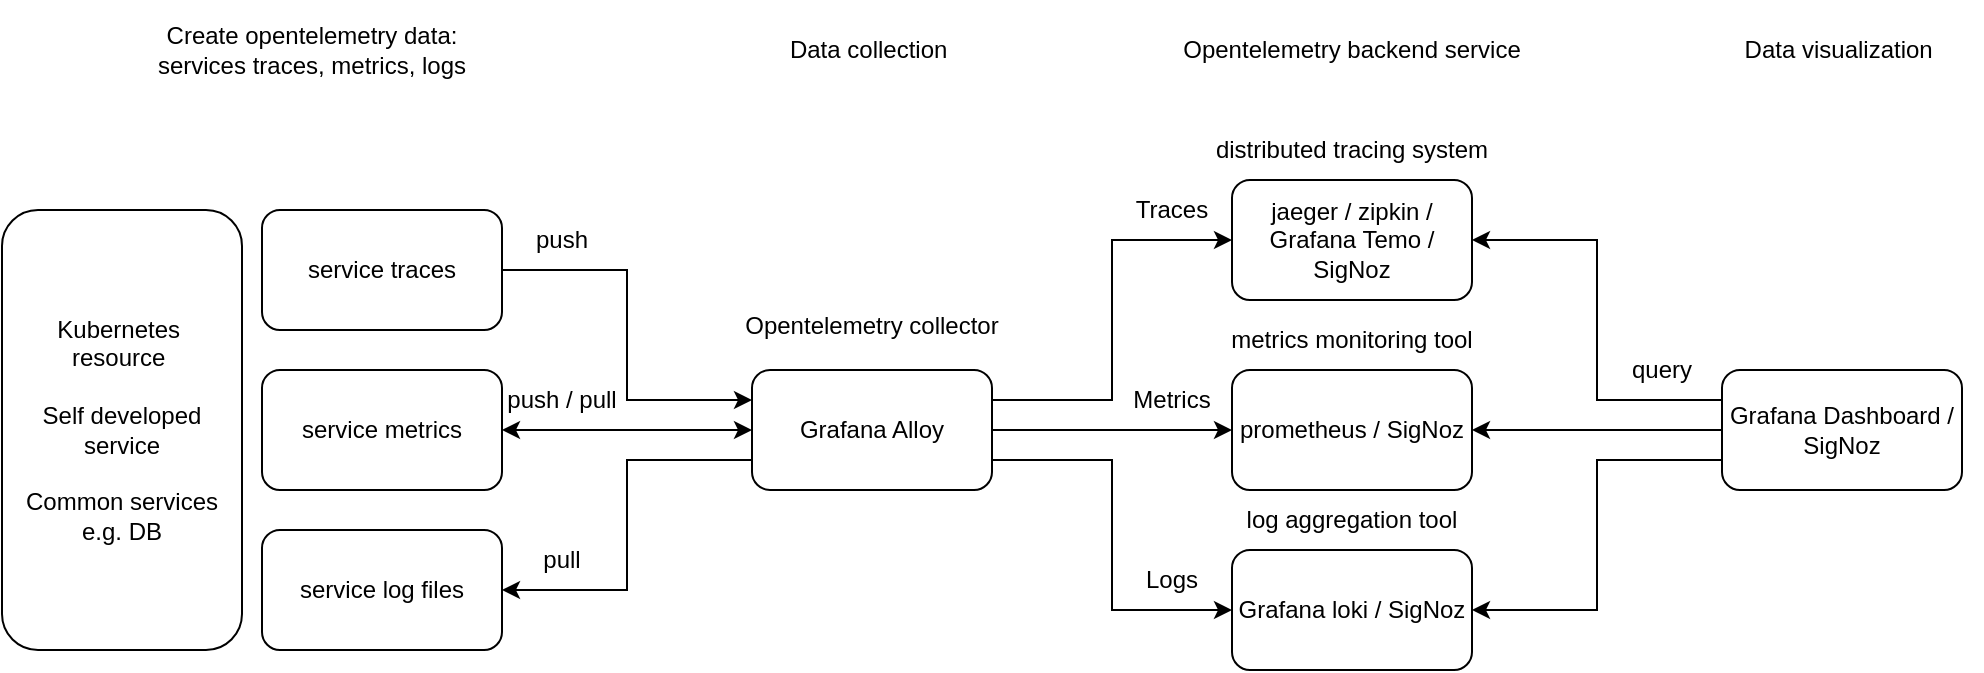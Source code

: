 <mxfile version="24.7.1" type="github">
  <diagram name="Page-1" id="OH43Q2p7CrI-r2DC9hQY">
    <mxGraphModel dx="1221" dy="815" grid="1" gridSize="10" guides="1" tooltips="1" connect="1" arrows="1" fold="1" page="1" pageScale="1" pageWidth="1169" pageHeight="827" math="0" shadow="0">
      <root>
        <mxCell id="0" />
        <mxCell id="1" parent="0" />
        <mxCell id="XkusFXG1ogZ0uMMPyKRi-22" style="edgeStyle=orthogonalEdgeStyle;rounded=0;orthogonalLoop=1;jettySize=auto;html=1;exitX=1;exitY=0.25;exitDx=0;exitDy=0;entryX=0;entryY=0.5;entryDx=0;entryDy=0;" edge="1" parent="1" source="XkusFXG1ogZ0uMMPyKRi-1" target="XkusFXG1ogZ0uMMPyKRi-17">
          <mxGeometry relative="1" as="geometry" />
        </mxCell>
        <mxCell id="XkusFXG1ogZ0uMMPyKRi-25" style="edgeStyle=orthogonalEdgeStyle;rounded=0;orthogonalLoop=1;jettySize=auto;html=1;exitX=1;exitY=0.5;exitDx=0;exitDy=0;entryX=0;entryY=0.5;entryDx=0;entryDy=0;" edge="1" parent="1" source="XkusFXG1ogZ0uMMPyKRi-1" target="XkusFXG1ogZ0uMMPyKRi-23">
          <mxGeometry relative="1" as="geometry" />
        </mxCell>
        <mxCell id="XkusFXG1ogZ0uMMPyKRi-29" style="edgeStyle=orthogonalEdgeStyle;rounded=0;orthogonalLoop=1;jettySize=auto;html=1;exitX=1;exitY=0.75;exitDx=0;exitDy=0;entryX=0;entryY=0.5;entryDx=0;entryDy=0;" edge="1" parent="1" source="XkusFXG1ogZ0uMMPyKRi-1" target="XkusFXG1ogZ0uMMPyKRi-27">
          <mxGeometry relative="1" as="geometry" />
        </mxCell>
        <mxCell id="XkusFXG1ogZ0uMMPyKRi-1" value="Grafana A&lt;span style=&quot;background-color: initial;&quot;&gt;lloy&lt;/span&gt;" style="rounded=1;whiteSpace=wrap;html=1;" vertex="1" parent="1">
          <mxGeometry x="475" y="225" width="120" height="60" as="geometry" />
        </mxCell>
        <mxCell id="XkusFXG1ogZ0uMMPyKRi-5" style="edgeStyle=orthogonalEdgeStyle;rounded=0;orthogonalLoop=1;jettySize=auto;html=1;exitX=1;exitY=0.5;exitDx=0;exitDy=0;entryX=0;entryY=0.25;entryDx=0;entryDy=0;" edge="1" parent="1" source="XkusFXG1ogZ0uMMPyKRi-2" target="XkusFXG1ogZ0uMMPyKRi-1">
          <mxGeometry relative="1" as="geometry" />
        </mxCell>
        <mxCell id="XkusFXG1ogZ0uMMPyKRi-2" value="service traces" style="rounded=1;whiteSpace=wrap;html=1;" vertex="1" parent="1">
          <mxGeometry x="230" y="145" width="120" height="60" as="geometry" />
        </mxCell>
        <mxCell id="XkusFXG1ogZ0uMMPyKRi-3" value="service metrics" style="rounded=1;whiteSpace=wrap;html=1;" vertex="1" parent="1">
          <mxGeometry x="230" y="225" width="120" height="60" as="geometry" />
        </mxCell>
        <mxCell id="XkusFXG1ogZ0uMMPyKRi-7" style="edgeStyle=orthogonalEdgeStyle;rounded=0;orthogonalLoop=1;jettySize=auto;html=1;exitX=0;exitY=0.75;exitDx=0;exitDy=0;entryX=1;entryY=0.5;entryDx=0;entryDy=0;" edge="1" parent="1" source="XkusFXG1ogZ0uMMPyKRi-1" target="XkusFXG1ogZ0uMMPyKRi-4">
          <mxGeometry relative="1" as="geometry">
            <mxPoint x="390" y="385" as="targetPoint" />
          </mxGeometry>
        </mxCell>
        <mxCell id="XkusFXG1ogZ0uMMPyKRi-4" value="service log files" style="rounded=1;whiteSpace=wrap;html=1;" vertex="1" parent="1">
          <mxGeometry x="230" y="305" width="120" height="60" as="geometry" />
        </mxCell>
        <mxCell id="XkusFXG1ogZ0uMMPyKRi-10" value="&lt;div&gt;Kubernetes&amp;nbsp;&lt;/div&gt;&lt;div&gt;resource&amp;nbsp;&lt;/div&gt;&lt;div&gt;&lt;br&gt;&lt;/div&gt;&lt;div&gt;Self developed service&lt;/div&gt;&lt;div&gt;&lt;br&gt;&lt;/div&gt;&lt;div&gt;Common services&lt;/div&gt;&lt;div&gt;e.g. DB&lt;/div&gt;" style="rounded=1;whiteSpace=wrap;html=1;" vertex="1" parent="1">
          <mxGeometry x="100" y="145" width="120" height="220" as="geometry" />
        </mxCell>
        <mxCell id="XkusFXG1ogZ0uMMPyKRi-11" value="push" style="text;html=1;align=center;verticalAlign=middle;whiteSpace=wrap;rounded=0;" vertex="1" parent="1">
          <mxGeometry x="350" y="145" width="60" height="30" as="geometry" />
        </mxCell>
        <mxCell id="XkusFXG1ogZ0uMMPyKRi-12" value="Opentelemetry collector&lt;div&gt;&lt;br&gt;&lt;/div&gt;" style="text;html=1;align=center;verticalAlign=middle;whiteSpace=wrap;rounded=0;" vertex="1" parent="1">
          <mxGeometry x="470" y="180" width="130" height="60" as="geometry" />
        </mxCell>
        <mxCell id="XkusFXG1ogZ0uMMPyKRi-13" value="push&amp;nbsp;/ pull" style="text;html=1;align=center;verticalAlign=middle;whiteSpace=wrap;rounded=0;" vertex="1" parent="1">
          <mxGeometry x="350" y="225" width="60" height="30" as="geometry" />
        </mxCell>
        <mxCell id="XkusFXG1ogZ0uMMPyKRi-14" value="" style="endArrow=classic;startArrow=classic;html=1;rounded=0;entryX=0;entryY=0.5;entryDx=0;entryDy=0;exitX=1;exitY=0.5;exitDx=0;exitDy=0;" edge="1" parent="1" source="XkusFXG1ogZ0uMMPyKRi-3" target="XkusFXG1ogZ0uMMPyKRi-1">
          <mxGeometry width="50" height="50" relative="1" as="geometry">
            <mxPoint x="440" y="455" as="sourcePoint" />
            <mxPoint x="490" y="405" as="targetPoint" />
          </mxGeometry>
        </mxCell>
        <mxCell id="XkusFXG1ogZ0uMMPyKRi-15" value="pull" style="text;html=1;align=center;verticalAlign=middle;whiteSpace=wrap;rounded=0;" vertex="1" parent="1">
          <mxGeometry x="350" y="305" width="60" height="30" as="geometry" />
        </mxCell>
        <mxCell id="XkusFXG1ogZ0uMMPyKRi-34" style="edgeStyle=orthogonalEdgeStyle;rounded=0;orthogonalLoop=1;jettySize=auto;html=1;entryX=1;entryY=0.5;entryDx=0;entryDy=0;exitX=0;exitY=0.25;exitDx=0;exitDy=0;" edge="1" parent="1" source="XkusFXG1ogZ0uMMPyKRi-16" target="XkusFXG1ogZ0uMMPyKRi-17">
          <mxGeometry relative="1" as="geometry" />
        </mxCell>
        <mxCell id="XkusFXG1ogZ0uMMPyKRi-35" style="edgeStyle=orthogonalEdgeStyle;rounded=0;orthogonalLoop=1;jettySize=auto;html=1;exitX=0;exitY=0.5;exitDx=0;exitDy=0;entryX=1;entryY=0.5;entryDx=0;entryDy=0;" edge="1" parent="1" source="XkusFXG1ogZ0uMMPyKRi-16" target="XkusFXG1ogZ0uMMPyKRi-23">
          <mxGeometry relative="1" as="geometry" />
        </mxCell>
        <mxCell id="XkusFXG1ogZ0uMMPyKRi-36" style="edgeStyle=orthogonalEdgeStyle;rounded=0;orthogonalLoop=1;jettySize=auto;html=1;exitX=0;exitY=0.75;exitDx=0;exitDy=0;entryX=1;entryY=0.5;entryDx=0;entryDy=0;" edge="1" parent="1" source="XkusFXG1ogZ0uMMPyKRi-16" target="XkusFXG1ogZ0uMMPyKRi-27">
          <mxGeometry relative="1" as="geometry" />
        </mxCell>
        <mxCell id="XkusFXG1ogZ0uMMPyKRi-16" value="Grafana Dashboard / SigNoz" style="rounded=1;whiteSpace=wrap;html=1;" vertex="1" parent="1">
          <mxGeometry x="960" y="225" width="120" height="60" as="geometry" />
        </mxCell>
        <mxCell id="XkusFXG1ogZ0uMMPyKRi-17" value="jaeger / zipkin / Grafana Temo / SigNoz" style="rounded=1;whiteSpace=wrap;html=1;" vertex="1" parent="1">
          <mxGeometry x="715" y="130" width="120" height="60" as="geometry" />
        </mxCell>
        <mxCell id="XkusFXG1ogZ0uMMPyKRi-18" value="Opentelemetry backend service" style="text;html=1;align=center;verticalAlign=middle;whiteSpace=wrap;rounded=0;" vertex="1" parent="1">
          <mxGeometry x="680" y="50" width="190" height="30" as="geometry" />
        </mxCell>
        <mxCell id="XkusFXG1ogZ0uMMPyKRi-20" value="distributed tracing system" style="text;html=1;align=center;verticalAlign=middle;whiteSpace=wrap;rounded=0;" vertex="1" parent="1">
          <mxGeometry x="690" y="100" width="170" height="30" as="geometry" />
        </mxCell>
        <mxCell id="XkusFXG1ogZ0uMMPyKRi-21" value="Traces" style="text;html=1;align=center;verticalAlign=middle;whiteSpace=wrap;rounded=0;" vertex="1" parent="1">
          <mxGeometry x="655" y="130" width="60" height="30" as="geometry" />
        </mxCell>
        <mxCell id="XkusFXG1ogZ0uMMPyKRi-23" value="prometheus / SigNoz" style="rounded=1;whiteSpace=wrap;html=1;" vertex="1" parent="1">
          <mxGeometry x="715" y="225" width="120" height="60" as="geometry" />
        </mxCell>
        <mxCell id="XkusFXG1ogZ0uMMPyKRi-24" value="metrics monitoring tool" style="text;html=1;align=center;verticalAlign=middle;whiteSpace=wrap;rounded=0;" vertex="1" parent="1">
          <mxGeometry x="700" y="195" width="150" height="30" as="geometry" />
        </mxCell>
        <mxCell id="XkusFXG1ogZ0uMMPyKRi-26" value="Metrics" style="text;html=1;align=center;verticalAlign=middle;whiteSpace=wrap;rounded=0;" vertex="1" parent="1">
          <mxGeometry x="655" y="225" width="60" height="30" as="geometry" />
        </mxCell>
        <mxCell id="XkusFXG1ogZ0uMMPyKRi-27" value="Grafana loki / SigNoz" style="rounded=1;whiteSpace=wrap;html=1;" vertex="1" parent="1">
          <mxGeometry x="715" y="315" width="120" height="60" as="geometry" />
        </mxCell>
        <mxCell id="XkusFXG1ogZ0uMMPyKRi-28" value="log aggregation tool" style="text;html=1;align=center;verticalAlign=middle;whiteSpace=wrap;rounded=0;" vertex="1" parent="1">
          <mxGeometry x="700" y="285" width="150" height="30" as="geometry" />
        </mxCell>
        <mxCell id="XkusFXG1ogZ0uMMPyKRi-30" value="Logs" style="text;html=1;align=center;verticalAlign=middle;whiteSpace=wrap;rounded=0;" vertex="1" parent="1">
          <mxGeometry x="655" y="315" width="60" height="30" as="geometry" />
        </mxCell>
        <mxCell id="XkusFXG1ogZ0uMMPyKRi-31" value="Create opentelemetry data: services traces, metrics, logs" style="text;html=1;align=center;verticalAlign=middle;whiteSpace=wrap;rounded=0;" vertex="1" parent="1">
          <mxGeometry x="170" y="40" width="170" height="50" as="geometry" />
        </mxCell>
        <mxCell id="XkusFXG1ogZ0uMMPyKRi-32" value="Data collection&amp;nbsp;" style="text;html=1;align=center;verticalAlign=middle;whiteSpace=wrap;rounded=0;" vertex="1" parent="1">
          <mxGeometry x="465" y="50" width="140" height="30" as="geometry" />
        </mxCell>
        <mxCell id="XkusFXG1ogZ0uMMPyKRi-33" value="Data visualization&amp;nbsp;" style="text;html=1;align=center;verticalAlign=middle;whiteSpace=wrap;rounded=0;" vertex="1" parent="1">
          <mxGeometry x="950" y="50" width="140" height="30" as="geometry" />
        </mxCell>
        <mxCell id="XkusFXG1ogZ0uMMPyKRi-37" value="query" style="text;html=1;align=center;verticalAlign=middle;whiteSpace=wrap;rounded=0;" vertex="1" parent="1">
          <mxGeometry x="900" y="210" width="60" height="30" as="geometry" />
        </mxCell>
      </root>
    </mxGraphModel>
  </diagram>
</mxfile>
